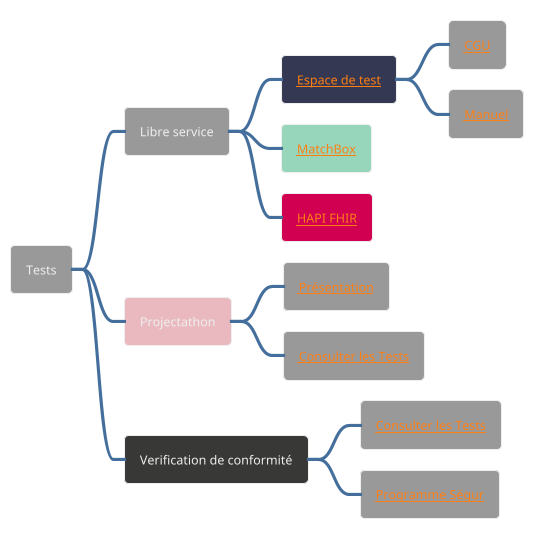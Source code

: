 @startmindmap
!theme spacelab
* Tests
** Libre service
***[#343852] [[https://interop.esante.gouv.fr/ Espace de test]]
**** [[https://esante.gouv.fr/sites/default/files/media_entity/documents/CGU_espace_de_tests_v1.1.pdf CGU]]
**** [[https://industriels.esante.gouv.fr/sites/default/files/media/document/manuel_gazelle_evs%20V0.3_1.pdf Manuel]]
***[#97D6BA] [[https://interop.esante.gouv.fr/matchboxv3/#/validate MatchBox]]
***[#D20050] [[https://github.com/ansforge/FIG_ans-ig-sample/wiki/Valider-une-ressource-contre-un-profil HAPI FHIR]]
**[#EAB9BF] Projectathon
*** [[https://industriels.esante.gouv.fr/produits-et-services/ci-sis-cadre-d-interoperabilite-des-systemes-d-information-de-sante/projectathon-interoperabilite Présentation]]
*** [[https://interop.esante.gouv.fr/gazelle/testing/testsDefinition/testsList.seam?testType=2&testStatus=1 Consulter les Tests]]
**[#383837] Verification de conformité
*** [[https://interop.esante.gouv.fr/gazelle/testing/testsDefinition/testsList.seam?testType=5&testStatus=1 Consulter les Tests]]
*** [[https://industriels.esante.gouv.fr/segur-du-numerique-en-sante/toutes-les-ressources-du-segur Programme Ségur]]
@endmindmap

